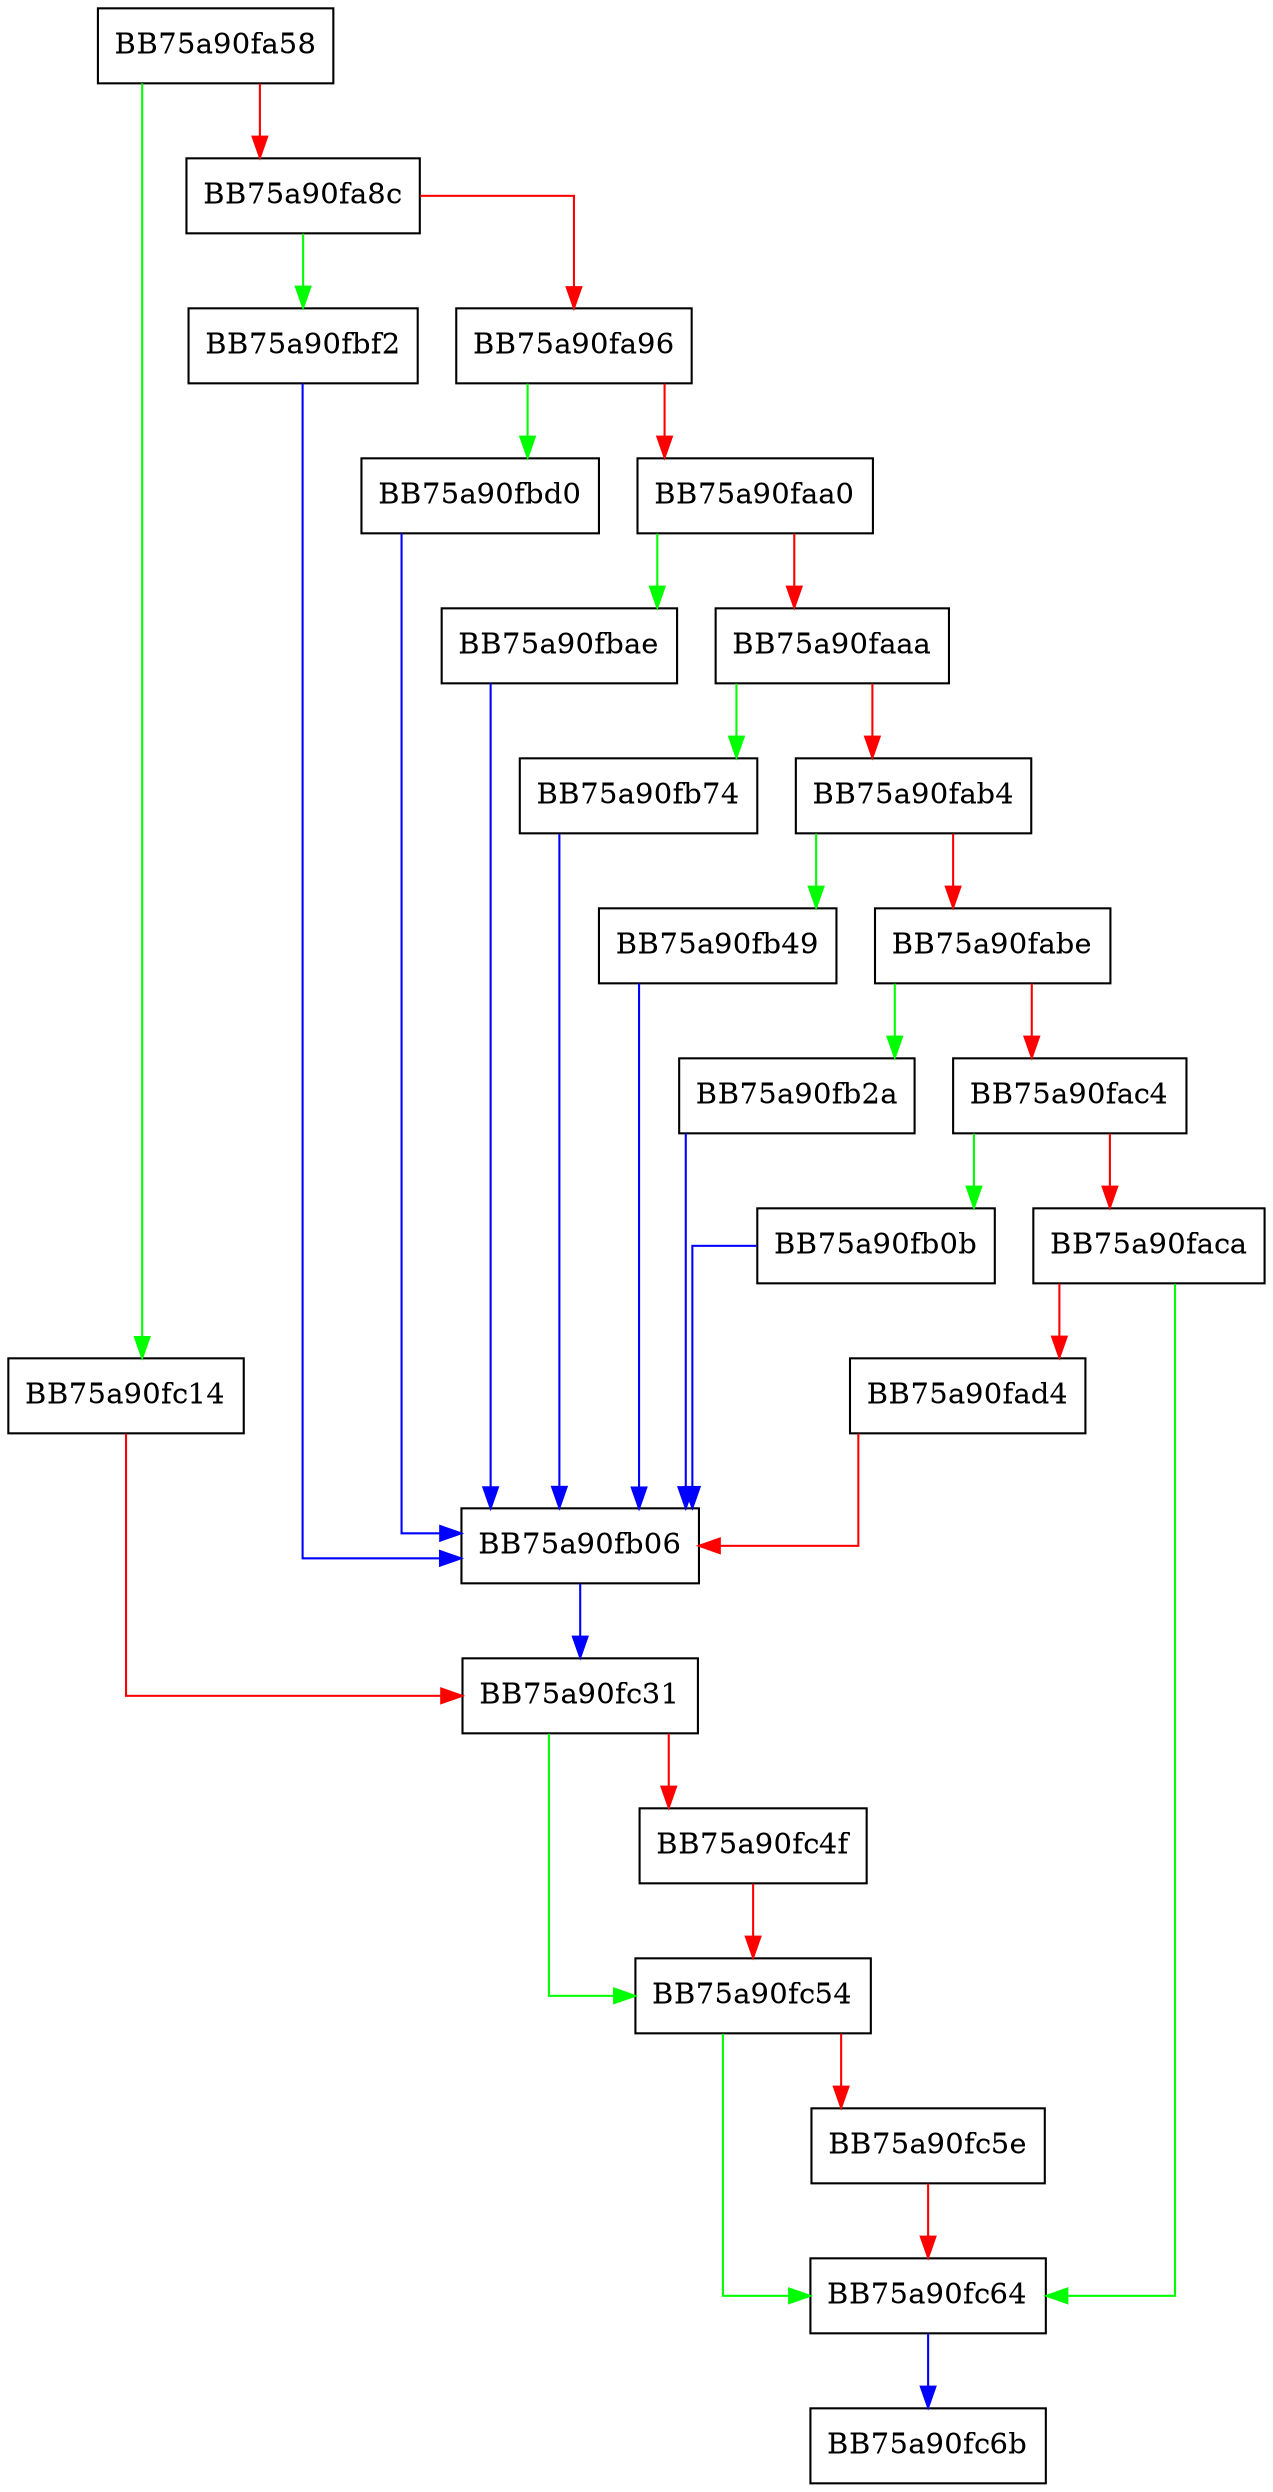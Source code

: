 digraph _make_node {
  node [shape="box"];
  graph [splines=ortho];
  BB75a90fa58 -> BB75a90fc14 [color="green"];
  BB75a90fa58 -> BB75a90fa8c [color="red"];
  BB75a90fa8c -> BB75a90fbf2 [color="green"];
  BB75a90fa8c -> BB75a90fa96 [color="red"];
  BB75a90fa96 -> BB75a90fbd0 [color="green"];
  BB75a90fa96 -> BB75a90faa0 [color="red"];
  BB75a90faa0 -> BB75a90fbae [color="green"];
  BB75a90faa0 -> BB75a90faaa [color="red"];
  BB75a90faaa -> BB75a90fb74 [color="green"];
  BB75a90faaa -> BB75a90fab4 [color="red"];
  BB75a90fab4 -> BB75a90fb49 [color="green"];
  BB75a90fab4 -> BB75a90fabe [color="red"];
  BB75a90fabe -> BB75a90fb2a [color="green"];
  BB75a90fabe -> BB75a90fac4 [color="red"];
  BB75a90fac4 -> BB75a90fb0b [color="green"];
  BB75a90fac4 -> BB75a90faca [color="red"];
  BB75a90faca -> BB75a90fc64 [color="green"];
  BB75a90faca -> BB75a90fad4 [color="red"];
  BB75a90fad4 -> BB75a90fb06 [color="red"];
  BB75a90fb06 -> BB75a90fc31 [color="blue"];
  BB75a90fb0b -> BB75a90fb06 [color="blue"];
  BB75a90fb2a -> BB75a90fb06 [color="blue"];
  BB75a90fb49 -> BB75a90fb06 [color="blue"];
  BB75a90fb74 -> BB75a90fb06 [color="blue"];
  BB75a90fbae -> BB75a90fb06 [color="blue"];
  BB75a90fbd0 -> BB75a90fb06 [color="blue"];
  BB75a90fbf2 -> BB75a90fb06 [color="blue"];
  BB75a90fc14 -> BB75a90fc31 [color="red"];
  BB75a90fc31 -> BB75a90fc54 [color="green"];
  BB75a90fc31 -> BB75a90fc4f [color="red"];
  BB75a90fc4f -> BB75a90fc54 [color="red"];
  BB75a90fc54 -> BB75a90fc64 [color="green"];
  BB75a90fc54 -> BB75a90fc5e [color="red"];
  BB75a90fc5e -> BB75a90fc64 [color="red"];
  BB75a90fc64 -> BB75a90fc6b [color="blue"];
}